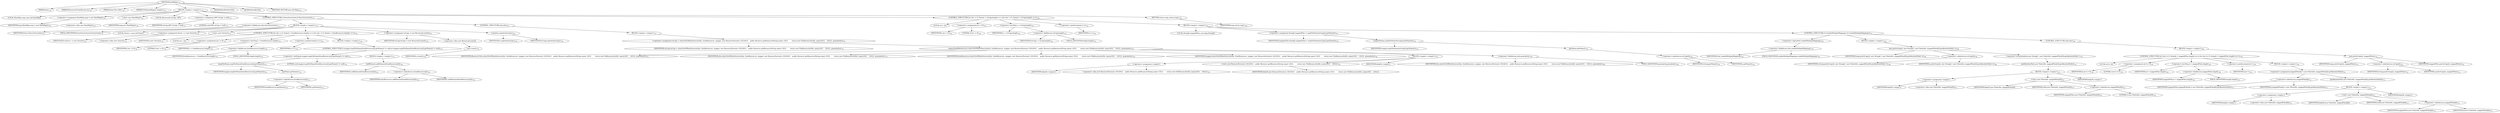 digraph "buildMap" {  
"1788" [label = <(METHOD,buildMap)<SUB>718</SUB>> ]
"94" [label = <(PARAM,this)<SUB>718</SUB>> ]
"1789" [label = <(PARAM,Resource[] fromResources)<SUB>718</SUB>> ]
"1790" [label = <(PARAM,final File toDir)<SUB>718</SUB>> ]
"1791" [label = <(PARAM,FileNameMapper mapper)<SUB>719</SUB>> ]
"1792" [label = <(BLOCK,&lt;empty&gt;,&lt;empty&gt;)<SUB>719</SUB>> ]
"90" [label = <(LOCAL,HashMap map: java.util.HashMap)> ]
"1793" [label = <(&lt;operator&gt;.assignment,HashMap map = new HashMap())<SUB>720</SUB>> ]
"1794" [label = <(IDENTIFIER,map,HashMap map = new HashMap())<SUB>720</SUB>> ]
"1795" [label = <(&lt;operator&gt;.alloc,new HashMap())<SUB>720</SUB>> ]
"1796" [label = <(&lt;init&gt;,new HashMap())<SUB>720</SUB>> ]
"89" [label = <(IDENTIFIER,map,new HashMap())<SUB>720</SUB>> ]
"1797" [label = <(LOCAL,Resource[] toCopy: ANY)> ]
"1798" [label = <(&lt;operator&gt;.assignment,ANY toCopy = null)<SUB>721</SUB>> ]
"1799" [label = <(IDENTIFIER,toCopy,ANY toCopy = null)<SUB>721</SUB>> ]
"1800" [label = <(LITERAL,null,ANY toCopy = null)<SUB>721</SUB>> ]
"1801" [label = <(CONTROL_STRUCTURE,if (forceOverwrite),if (forceOverwrite))<SUB>722</SUB>> ]
"1802" [label = <(&lt;operator&gt;.fieldAccess,this.forceOverwrite)<SUB>722</SUB>> ]
"1803" [label = <(IDENTIFIER,this,if (forceOverwrite))<SUB>722</SUB>> ]
"1804" [label = <(FIELD_IDENTIFIER,forceOverwrite,forceOverwrite)<SUB>722</SUB>> ]
"1805" [label = <(BLOCK,&lt;empty&gt;,&lt;empty&gt;)<SUB>722</SUB>> ]
"92" [label = <(LOCAL,Vector v: java.util.Vector)> ]
"1806" [label = <(&lt;operator&gt;.assignment,Vector v = new Vector())<SUB>723</SUB>> ]
"1807" [label = <(IDENTIFIER,v,Vector v = new Vector())<SUB>723</SUB>> ]
"1808" [label = <(&lt;operator&gt;.alloc,new Vector())<SUB>723</SUB>> ]
"1809" [label = <(&lt;init&gt;,new Vector())<SUB>723</SUB>> ]
"91" [label = <(IDENTIFIER,v,new Vector())<SUB>723</SUB>> ]
"1810" [label = <(CONTROL_STRUCTURE,for (int i = 0; Some(i &lt; fromResources.length); i++),for (int i = 0; Some(i &lt; fromResources.length); i++))<SUB>724</SUB>> ]
"1811" [label = <(LOCAL,int i: int)> ]
"1812" [label = <(&lt;operator&gt;.assignment,int i = 0)<SUB>724</SUB>> ]
"1813" [label = <(IDENTIFIER,i,int i = 0)<SUB>724</SUB>> ]
"1814" [label = <(LITERAL,0,int i = 0)<SUB>724</SUB>> ]
"1815" [label = <(&lt;operator&gt;.lessThan,i &lt; fromResources.length)<SUB>724</SUB>> ]
"1816" [label = <(IDENTIFIER,i,i &lt; fromResources.length)<SUB>724</SUB>> ]
"1817" [label = <(&lt;operator&gt;.fieldAccess,fromResources.length)<SUB>724</SUB>> ]
"1818" [label = <(IDENTIFIER,fromResources,i &lt; fromResources.length)<SUB>724</SUB>> ]
"1819" [label = <(FIELD_IDENTIFIER,length,length)<SUB>724</SUB>> ]
"1820" [label = <(&lt;operator&gt;.postIncrement,i++)<SUB>724</SUB>> ]
"1821" [label = <(IDENTIFIER,i,i++)<SUB>724</SUB>> ]
"1822" [label = <(BLOCK,&lt;empty&gt;,&lt;empty&gt;)<SUB>724</SUB>> ]
"1823" [label = <(CONTROL_STRUCTURE,if (mapper.mapFileName(fromResources[i].getName()) != null),if (mapper.mapFileName(fromResources[i].getName()) != null))<SUB>725</SUB>> ]
"1824" [label = <(&lt;operator&gt;.notEquals,mapper.mapFileName(fromResources[i].getName()) != null)<SUB>725</SUB>> ]
"1825" [label = <(mapFileName,mapFileName(fromResources[i].getName()))<SUB>725</SUB>> ]
"1826" [label = <(IDENTIFIER,mapper,mapFileName(fromResources[i].getName()))<SUB>725</SUB>> ]
"1827" [label = <(getName,getName())<SUB>725</SUB>> ]
"1828" [label = <(&lt;operator&gt;.indexAccess,fromResources[i])<SUB>725</SUB>> ]
"1829" [label = <(IDENTIFIER,fromResources,getName())<SUB>725</SUB>> ]
"1830" [label = <(IDENTIFIER,i,getName())<SUB>725</SUB>> ]
"1831" [label = <(LITERAL,null,mapper.mapFileName(fromResources[i].getName()) != null)<SUB>725</SUB>> ]
"1832" [label = <(BLOCK,&lt;empty&gt;,&lt;empty&gt;)<SUB>725</SUB>> ]
"1833" [label = <(addElement,addElement(fromResources[i]))<SUB>726</SUB>> ]
"1834" [label = <(IDENTIFIER,v,addElement(fromResources[i]))<SUB>726</SUB>> ]
"1835" [label = <(&lt;operator&gt;.indexAccess,fromResources[i])<SUB>726</SUB>> ]
"1836" [label = <(IDENTIFIER,fromResources,addElement(fromResources[i]))<SUB>726</SUB>> ]
"1837" [label = <(IDENTIFIER,i,addElement(fromResources[i]))<SUB>726</SUB>> ]
"1838" [label = <(&lt;operator&gt;.assignment,toCopy = new Resource[v.size()])<SUB>729</SUB>> ]
"1839" [label = <(IDENTIFIER,toCopy,toCopy = new Resource[v.size()])<SUB>729</SUB>> ]
"1840" [label = <(&lt;operator&gt;.alloc,new Resource[v.size()])> ]
"1841" [label = <(size,v.size())<SUB>729</SUB>> ]
"1842" [label = <(IDENTIFIER,v,v.size())<SUB>729</SUB>> ]
"1843" [label = <(copyInto,copyInto(toCopy))<SUB>730</SUB>> ]
"1844" [label = <(IDENTIFIER,v,copyInto(toCopy))<SUB>730</SUB>> ]
"1845" [label = <(IDENTIFIER,toCopy,copyInto(toCopy))<SUB>730</SUB>> ]
"1846" [label = <(CONTROL_STRUCTURE,else,else)<SUB>731</SUB>> ]
"1847" [label = <(BLOCK,&lt;empty&gt;,&lt;empty&gt;)<SUB>731</SUB>> ]
"1848" [label = <(&lt;operator&gt;.assignment,toCopy = selectOutOfDateSources(this, fromResources, mapper, new ResourceFactory() {\012\012    public Resource getResource(String name) {\012        return new FileResource(toDir, name);\012    }\012}, granularity))<SUB>732</SUB>> ]
"1849" [label = <(IDENTIFIER,toCopy,toCopy = selectOutOfDateSources(this, fromResources, mapper, new ResourceFactory() {\012\012    public Resource getResource(String name) {\012        return new FileResource(toDir, name);\012    }\012}, granularity))<SUB>732</SUB>> ]
"1850" [label = <(selectOutOfDateSources,selectOutOfDateSources(this, fromResources, mapper, new ResourceFactory() {\012\012    public Resource getResource(String name) {\012        return new FileResource(toDir, name);\012    }\012}, granularity))<SUB>733</SUB>> ]
"1851" [label = <(IDENTIFIER,ResourceUtils,selectOutOfDateSources(this, fromResources, mapper, new ResourceFactory() {\012\012    public Resource getResource(String name) {\012        return new FileResource(toDir, name);\012    }\012}, granularity))<SUB>733</SUB>> ]
"93" [label = <(IDENTIFIER,this,selectOutOfDateSources(this, fromResources, mapper, new ResourceFactory() {\012\012    public Resource getResource(String name) {\012        return new FileResource(toDir, name);\012    }\012}, granularity))<SUB>733</SUB>> ]
"1852" [label = <(IDENTIFIER,fromResources,selectOutOfDateSources(this, fromResources, mapper, new ResourceFactory() {\012\012    public Resource getResource(String name) {\012        return new FileResource(toDir, name);\012    }\012}, granularity))<SUB>733</SUB>> ]
"1853" [label = <(IDENTIFIER,mapper,selectOutOfDateSources(this, fromResources, mapper, new ResourceFactory() {\012\012    public Resource getResource(String name) {\012        return new FileResource(toDir, name);\012    }\012}, granularity))<SUB>734</SUB>> ]
"1854" [label = <(BLOCK,&lt;empty&gt;,&lt;empty&gt;)<SUB>735</SUB>> ]
"1855" [label = <(&lt;operator&gt;.assignment,&lt;empty&gt;)> ]
"1856" [label = <(IDENTIFIER,$obj34,&lt;empty&gt;)> ]
"1857" [label = <(&lt;operator&gt;.alloc,new ResourceFactory() {\012\012    public Resource getResource(String name) {\012        return new FileResource(toDir, name);\012    }\012})<SUB>735</SUB>> ]
"1858" [label = <(&lt;init&gt;,new ResourceFactory() {\012\012    public Resource getResource(String name) {\012        return new FileResource(toDir, name);\012    }\012})<SUB>735</SUB>> ]
"1859" [label = <(IDENTIFIER,$obj34,new ResourceFactory() {\012\012    public Resource getResource(String name) {\012        return new FileResource(toDir, name);\012    }\012})> ]
"1860" [label = <(IDENTIFIER,$obj34,&lt;empty&gt;)> ]
"1861" [label = <(&lt;operator&gt;.fieldAccess,this.granularity)<SUB>740</SUB>> ]
"1862" [label = <(IDENTIFIER,this,selectOutOfDateSources(this, fromResources, mapper, new ResourceFactory() {\012\012    public Resource getResource(String name) {\012        return new FileResource(toDir, name);\012    }\012}, granularity))<SUB>740</SUB>> ]
"1863" [label = <(FIELD_IDENTIFIER,granularity,granularity)<SUB>740</SUB>> ]
"1864" [label = <(CONTROL_STRUCTURE,for (int i = 0; Some(i &lt; toCopy.length); i++),for (int i = 0; Some(i &lt; toCopy.length); i++))<SUB>742</SUB>> ]
"1865" [label = <(LOCAL,int i: int)> ]
"1866" [label = <(&lt;operator&gt;.assignment,int i = 0)<SUB>742</SUB>> ]
"1867" [label = <(IDENTIFIER,i,int i = 0)<SUB>742</SUB>> ]
"1868" [label = <(LITERAL,0,int i = 0)<SUB>742</SUB>> ]
"1869" [label = <(&lt;operator&gt;.lessThan,i &lt; toCopy.length)<SUB>742</SUB>> ]
"1870" [label = <(IDENTIFIER,i,i &lt; toCopy.length)<SUB>742</SUB>> ]
"1871" [label = <(&lt;operator&gt;.fieldAccess,toCopy.length)<SUB>742</SUB>> ]
"1872" [label = <(IDENTIFIER,toCopy,i &lt; toCopy.length)<SUB>742</SUB>> ]
"1873" [label = <(FIELD_IDENTIFIER,length,length)<SUB>742</SUB>> ]
"1874" [label = <(&lt;operator&gt;.postIncrement,i++)<SUB>742</SUB>> ]
"1875" [label = <(IDENTIFIER,i,i++)<SUB>742</SUB>> ]
"1876" [label = <(BLOCK,&lt;empty&gt;,&lt;empty&gt;)<SUB>742</SUB>> ]
"1877" [label = <(LOCAL,String[] mappedFiles: java.lang.String[])> ]
"1878" [label = <(&lt;operator&gt;.assignment,String[] mappedFiles = mapFileName(toCopy[i].getName()))<SUB>743</SUB>> ]
"1879" [label = <(IDENTIFIER,mappedFiles,String[] mappedFiles = mapFileName(toCopy[i].getName()))<SUB>743</SUB>> ]
"1880" [label = <(mapFileName,mapFileName(toCopy[i].getName()))<SUB>743</SUB>> ]
"1881" [label = <(IDENTIFIER,mapper,mapFileName(toCopy[i].getName()))<SUB>743</SUB>> ]
"1882" [label = <(getName,getName())<SUB>743</SUB>> ]
"1883" [label = <(&lt;operator&gt;.indexAccess,toCopy[i])<SUB>743</SUB>> ]
"1884" [label = <(IDENTIFIER,toCopy,getName())<SUB>743</SUB>> ]
"1885" [label = <(IDENTIFIER,i,getName())<SUB>743</SUB>> ]
"1886" [label = <(CONTROL_STRUCTURE,if (!enableMultipleMappings),if (!enableMultipleMappings))<SUB>745</SUB>> ]
"1887" [label = <(&lt;operator&gt;.logicalNot,!enableMultipleMappings)<SUB>745</SUB>> ]
"1888" [label = <(&lt;operator&gt;.fieldAccess,this.enableMultipleMappings)<SUB>745</SUB>> ]
"1889" [label = <(IDENTIFIER,this,!enableMultipleMappings)<SUB>745</SUB>> ]
"1890" [label = <(FIELD_IDENTIFIER,enableMultipleMappings,enableMultipleMappings)<SUB>745</SUB>> ]
"1891" [label = <(BLOCK,&lt;empty&gt;,&lt;empty&gt;)<SUB>745</SUB>> ]
"1892" [label = <(put,put(toCopy[i], new String[] { new File(toDir, mappedFiles[0]).getAbsolutePath() }))<SUB>746</SUB>> ]
"1893" [label = <(IDENTIFIER,map,put(toCopy[i], new String[] { new File(toDir, mappedFiles[0]).getAbsolutePath() }))<SUB>746</SUB>> ]
"1894" [label = <(&lt;operator&gt;.indexAccess,toCopy[i])<SUB>746</SUB>> ]
"1895" [label = <(IDENTIFIER,toCopy,put(toCopy[i], new String[] { new File(toDir, mappedFiles[0]).getAbsolutePath() }))<SUB>746</SUB>> ]
"1896" [label = <(IDENTIFIER,i,put(toCopy[i], new String[] { new File(toDir, mappedFiles[0]).getAbsolutePath() }))<SUB>746</SUB>> ]
"1897" [label = <(&lt;operator&gt;.arrayInitializer,new String[] { new File(toDir, mappedFiles[0]).getAbsolutePath() })<SUB>747</SUB>> ]
"1898" [label = <(getAbsolutePath,new File(toDir, mappedFiles[0]).getAbsolutePath())<SUB>747</SUB>> ]
"1899" [label = <(BLOCK,&lt;empty&gt;,&lt;empty&gt;)<SUB>747</SUB>> ]
"1900" [label = <(&lt;operator&gt;.assignment,&lt;empty&gt;)> ]
"1901" [label = <(IDENTIFIER,$obj35,&lt;empty&gt;)> ]
"1902" [label = <(&lt;operator&gt;.alloc,new File(toDir, mappedFiles[0]))<SUB>747</SUB>> ]
"1903" [label = <(&lt;init&gt;,new File(toDir, mappedFiles[0]))<SUB>747</SUB>> ]
"1904" [label = <(IDENTIFIER,$obj35,new File(toDir, mappedFiles[0]))> ]
"1905" [label = <(IDENTIFIER,toDir,new File(toDir, mappedFiles[0]))<SUB>747</SUB>> ]
"1906" [label = <(&lt;operator&gt;.indexAccess,mappedFiles[0])<SUB>747</SUB>> ]
"1907" [label = <(IDENTIFIER,mappedFiles,new File(toDir, mappedFiles[0]))<SUB>747</SUB>> ]
"1908" [label = <(LITERAL,0,new File(toDir, mappedFiles[0]))<SUB>747</SUB>> ]
"1909" [label = <(IDENTIFIER,$obj35,&lt;empty&gt;)> ]
"1910" [label = <(CONTROL_STRUCTURE,else,else)<SUB>748</SUB>> ]
"1911" [label = <(BLOCK,&lt;empty&gt;,&lt;empty&gt;)<SUB>748</SUB>> ]
"1912" [label = <(CONTROL_STRUCTURE,for (int k = 0; Some(k &lt; mappedFiles.length); k++),for (int k = 0; Some(k &lt; mappedFiles.length); k++))<SUB>750</SUB>> ]
"1913" [label = <(LOCAL,int k: int)> ]
"1914" [label = <(&lt;operator&gt;.assignment,int k = 0)<SUB>750</SUB>> ]
"1915" [label = <(IDENTIFIER,k,int k = 0)<SUB>750</SUB>> ]
"1916" [label = <(LITERAL,0,int k = 0)<SUB>750</SUB>> ]
"1917" [label = <(&lt;operator&gt;.lessThan,k &lt; mappedFiles.length)<SUB>750</SUB>> ]
"1918" [label = <(IDENTIFIER,k,k &lt; mappedFiles.length)<SUB>750</SUB>> ]
"1919" [label = <(&lt;operator&gt;.fieldAccess,mappedFiles.length)<SUB>750</SUB>> ]
"1920" [label = <(IDENTIFIER,mappedFiles,k &lt; mappedFiles.length)<SUB>750</SUB>> ]
"1921" [label = <(FIELD_IDENTIFIER,length,length)<SUB>750</SUB>> ]
"1922" [label = <(&lt;operator&gt;.postIncrement,k++)<SUB>750</SUB>> ]
"1923" [label = <(IDENTIFIER,k,k++)<SUB>750</SUB>> ]
"1924" [label = <(BLOCK,&lt;empty&gt;,&lt;empty&gt;)<SUB>750</SUB>> ]
"1925" [label = <(&lt;operator&gt;.assignment,mappedFiles[k] = new File(toDir, mappedFiles[k]).getAbsolutePath())<SUB>751</SUB>> ]
"1926" [label = <(&lt;operator&gt;.indexAccess,mappedFiles[k])<SUB>751</SUB>> ]
"1927" [label = <(IDENTIFIER,mappedFiles,mappedFiles[k] = new File(toDir, mappedFiles[k]).getAbsolutePath())<SUB>751</SUB>> ]
"1928" [label = <(IDENTIFIER,k,mappedFiles[k] = new File(toDir, mappedFiles[k]).getAbsolutePath())<SUB>751</SUB>> ]
"1929" [label = <(getAbsolutePath,new File(toDir, mappedFiles[k]).getAbsolutePath())<SUB>751</SUB>> ]
"1930" [label = <(BLOCK,&lt;empty&gt;,&lt;empty&gt;)<SUB>751</SUB>> ]
"1931" [label = <(&lt;operator&gt;.assignment,&lt;empty&gt;)> ]
"1932" [label = <(IDENTIFIER,$obj36,&lt;empty&gt;)> ]
"1933" [label = <(&lt;operator&gt;.alloc,new File(toDir, mappedFiles[k]))<SUB>751</SUB>> ]
"1934" [label = <(&lt;init&gt;,new File(toDir, mappedFiles[k]))<SUB>751</SUB>> ]
"1935" [label = <(IDENTIFIER,$obj36,new File(toDir, mappedFiles[k]))> ]
"1936" [label = <(IDENTIFIER,toDir,new File(toDir, mappedFiles[k]))<SUB>751</SUB>> ]
"1937" [label = <(&lt;operator&gt;.indexAccess,mappedFiles[k])<SUB>751</SUB>> ]
"1938" [label = <(IDENTIFIER,mappedFiles,new File(toDir, mappedFiles[k]))<SUB>751</SUB>> ]
"1939" [label = <(IDENTIFIER,k,new File(toDir, mappedFiles[k]))<SUB>751</SUB>> ]
"1940" [label = <(IDENTIFIER,$obj36,&lt;empty&gt;)> ]
"1941" [label = <(put,put(toCopy[i], mappedFiles))<SUB>753</SUB>> ]
"1942" [label = <(IDENTIFIER,map,put(toCopy[i], mappedFiles))<SUB>753</SUB>> ]
"1943" [label = <(&lt;operator&gt;.indexAccess,toCopy[i])<SUB>753</SUB>> ]
"1944" [label = <(IDENTIFIER,toCopy,put(toCopy[i], mappedFiles))<SUB>753</SUB>> ]
"1945" [label = <(IDENTIFIER,i,put(toCopy[i], mappedFiles))<SUB>753</SUB>> ]
"1946" [label = <(IDENTIFIER,mappedFiles,put(toCopy[i], mappedFiles))<SUB>753</SUB>> ]
"1947" [label = <(RETURN,return map;,return map;)<SUB>756</SUB>> ]
"1948" [label = <(IDENTIFIER,map,return map;)<SUB>756</SUB>> ]
"1949" [label = <(MODIFIER,PROTECTED)> ]
"1950" [label = <(MODIFIER,VIRTUAL)> ]
"1951" [label = <(METHOD_RETURN,java.util.Map)<SUB>718</SUB>> ]
  "1788" -> "94" 
  "1788" -> "1789" 
  "1788" -> "1790" 
  "1788" -> "1791" 
  "1788" -> "1792" 
  "1788" -> "1949" 
  "1788" -> "1950" 
  "1788" -> "1951" 
  "1792" -> "90" 
  "1792" -> "1793" 
  "1792" -> "1796" 
  "1792" -> "1797" 
  "1792" -> "1798" 
  "1792" -> "1801" 
  "1792" -> "1864" 
  "1792" -> "1947" 
  "1793" -> "1794" 
  "1793" -> "1795" 
  "1796" -> "89" 
  "1798" -> "1799" 
  "1798" -> "1800" 
  "1801" -> "1802" 
  "1801" -> "1805" 
  "1801" -> "1846" 
  "1802" -> "1803" 
  "1802" -> "1804" 
  "1805" -> "92" 
  "1805" -> "1806" 
  "1805" -> "1809" 
  "1805" -> "1810" 
  "1805" -> "1838" 
  "1805" -> "1843" 
  "1806" -> "1807" 
  "1806" -> "1808" 
  "1809" -> "91" 
  "1810" -> "1811" 
  "1810" -> "1812" 
  "1810" -> "1815" 
  "1810" -> "1820" 
  "1810" -> "1822" 
  "1812" -> "1813" 
  "1812" -> "1814" 
  "1815" -> "1816" 
  "1815" -> "1817" 
  "1817" -> "1818" 
  "1817" -> "1819" 
  "1820" -> "1821" 
  "1822" -> "1823" 
  "1823" -> "1824" 
  "1823" -> "1832" 
  "1824" -> "1825" 
  "1824" -> "1831" 
  "1825" -> "1826" 
  "1825" -> "1827" 
  "1827" -> "1828" 
  "1828" -> "1829" 
  "1828" -> "1830" 
  "1832" -> "1833" 
  "1833" -> "1834" 
  "1833" -> "1835" 
  "1835" -> "1836" 
  "1835" -> "1837" 
  "1838" -> "1839" 
  "1838" -> "1840" 
  "1840" -> "1841" 
  "1841" -> "1842" 
  "1843" -> "1844" 
  "1843" -> "1845" 
  "1846" -> "1847" 
  "1847" -> "1848" 
  "1848" -> "1849" 
  "1848" -> "1850" 
  "1850" -> "1851" 
  "1850" -> "93" 
  "1850" -> "1852" 
  "1850" -> "1853" 
  "1850" -> "1854" 
  "1850" -> "1861" 
  "1854" -> "1855" 
  "1854" -> "1858" 
  "1854" -> "1860" 
  "1855" -> "1856" 
  "1855" -> "1857" 
  "1858" -> "1859" 
  "1861" -> "1862" 
  "1861" -> "1863" 
  "1864" -> "1865" 
  "1864" -> "1866" 
  "1864" -> "1869" 
  "1864" -> "1874" 
  "1864" -> "1876" 
  "1866" -> "1867" 
  "1866" -> "1868" 
  "1869" -> "1870" 
  "1869" -> "1871" 
  "1871" -> "1872" 
  "1871" -> "1873" 
  "1874" -> "1875" 
  "1876" -> "1877" 
  "1876" -> "1878" 
  "1876" -> "1886" 
  "1878" -> "1879" 
  "1878" -> "1880" 
  "1880" -> "1881" 
  "1880" -> "1882" 
  "1882" -> "1883" 
  "1883" -> "1884" 
  "1883" -> "1885" 
  "1886" -> "1887" 
  "1886" -> "1891" 
  "1886" -> "1910" 
  "1887" -> "1888" 
  "1888" -> "1889" 
  "1888" -> "1890" 
  "1891" -> "1892" 
  "1892" -> "1893" 
  "1892" -> "1894" 
  "1892" -> "1897" 
  "1894" -> "1895" 
  "1894" -> "1896" 
  "1897" -> "1898" 
  "1898" -> "1899" 
  "1899" -> "1900" 
  "1899" -> "1903" 
  "1899" -> "1909" 
  "1900" -> "1901" 
  "1900" -> "1902" 
  "1903" -> "1904" 
  "1903" -> "1905" 
  "1903" -> "1906" 
  "1906" -> "1907" 
  "1906" -> "1908" 
  "1910" -> "1911" 
  "1911" -> "1912" 
  "1911" -> "1941" 
  "1912" -> "1913" 
  "1912" -> "1914" 
  "1912" -> "1917" 
  "1912" -> "1922" 
  "1912" -> "1924" 
  "1914" -> "1915" 
  "1914" -> "1916" 
  "1917" -> "1918" 
  "1917" -> "1919" 
  "1919" -> "1920" 
  "1919" -> "1921" 
  "1922" -> "1923" 
  "1924" -> "1925" 
  "1925" -> "1926" 
  "1925" -> "1929" 
  "1926" -> "1927" 
  "1926" -> "1928" 
  "1929" -> "1930" 
  "1930" -> "1931" 
  "1930" -> "1934" 
  "1930" -> "1940" 
  "1931" -> "1932" 
  "1931" -> "1933" 
  "1934" -> "1935" 
  "1934" -> "1936" 
  "1934" -> "1937" 
  "1937" -> "1938" 
  "1937" -> "1939" 
  "1941" -> "1942" 
  "1941" -> "1943" 
  "1941" -> "1946" 
  "1943" -> "1944" 
  "1943" -> "1945" 
  "1947" -> "1948" 
}
